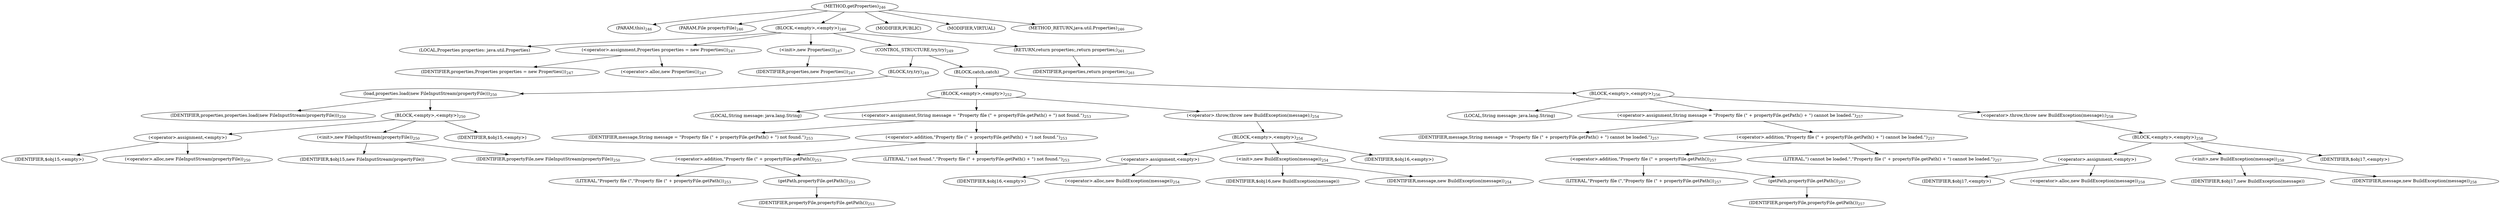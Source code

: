 digraph "getProperties" {  
"680" [label = <(METHOD,getProperties)<SUB>246</SUB>> ]
"681" [label = <(PARAM,this)<SUB>246</SUB>> ]
"682" [label = <(PARAM,File propertyFile)<SUB>246</SUB>> ]
"683" [label = <(BLOCK,&lt;empty&gt;,&lt;empty&gt;)<SUB>246</SUB>> ]
"57" [label = <(LOCAL,Properties properties: java.util.Properties)> ]
"684" [label = <(&lt;operator&gt;.assignment,Properties properties = new Properties())<SUB>247</SUB>> ]
"685" [label = <(IDENTIFIER,properties,Properties properties = new Properties())<SUB>247</SUB>> ]
"686" [label = <(&lt;operator&gt;.alloc,new Properties())<SUB>247</SUB>> ]
"687" [label = <(&lt;init&gt;,new Properties())<SUB>247</SUB>> ]
"56" [label = <(IDENTIFIER,properties,new Properties())<SUB>247</SUB>> ]
"688" [label = <(CONTROL_STRUCTURE,try,try)<SUB>249</SUB>> ]
"689" [label = <(BLOCK,try,try)<SUB>249</SUB>> ]
"690" [label = <(load,properties.load(new FileInputStream(propertyFile)))<SUB>250</SUB>> ]
"691" [label = <(IDENTIFIER,properties,properties.load(new FileInputStream(propertyFile)))<SUB>250</SUB>> ]
"692" [label = <(BLOCK,&lt;empty&gt;,&lt;empty&gt;)<SUB>250</SUB>> ]
"693" [label = <(&lt;operator&gt;.assignment,&lt;empty&gt;)> ]
"694" [label = <(IDENTIFIER,$obj15,&lt;empty&gt;)> ]
"695" [label = <(&lt;operator&gt;.alloc,new FileInputStream(propertyFile))<SUB>250</SUB>> ]
"696" [label = <(&lt;init&gt;,new FileInputStream(propertyFile))<SUB>250</SUB>> ]
"697" [label = <(IDENTIFIER,$obj15,new FileInputStream(propertyFile))> ]
"698" [label = <(IDENTIFIER,propertyFile,new FileInputStream(propertyFile))<SUB>250</SUB>> ]
"699" [label = <(IDENTIFIER,$obj15,&lt;empty&gt;)> ]
"700" [label = <(BLOCK,catch,catch)> ]
"701" [label = <(BLOCK,&lt;empty&gt;,&lt;empty&gt;)<SUB>252</SUB>> ]
"702" [label = <(LOCAL,String message: java.lang.String)> ]
"703" [label = <(&lt;operator&gt;.assignment,String message = &quot;Property file (&quot; + propertyFile.getPath() + &quot;) not found.&quot;)<SUB>253</SUB>> ]
"704" [label = <(IDENTIFIER,message,String message = &quot;Property file (&quot; + propertyFile.getPath() + &quot;) not found.&quot;)<SUB>253</SUB>> ]
"705" [label = <(&lt;operator&gt;.addition,&quot;Property file (&quot; + propertyFile.getPath() + &quot;) not found.&quot;)<SUB>253</SUB>> ]
"706" [label = <(&lt;operator&gt;.addition,&quot;Property file (&quot; + propertyFile.getPath())<SUB>253</SUB>> ]
"707" [label = <(LITERAL,&quot;Property file (&quot;,&quot;Property file (&quot; + propertyFile.getPath())<SUB>253</SUB>> ]
"708" [label = <(getPath,propertyFile.getPath())<SUB>253</SUB>> ]
"709" [label = <(IDENTIFIER,propertyFile,propertyFile.getPath())<SUB>253</SUB>> ]
"710" [label = <(LITERAL,&quot;) not found.&quot;,&quot;Property file (&quot; + propertyFile.getPath() + &quot;) not found.&quot;)<SUB>253</SUB>> ]
"711" [label = <(&lt;operator&gt;.throw,throw new BuildException(message);)<SUB>254</SUB>> ]
"712" [label = <(BLOCK,&lt;empty&gt;,&lt;empty&gt;)<SUB>254</SUB>> ]
"713" [label = <(&lt;operator&gt;.assignment,&lt;empty&gt;)> ]
"714" [label = <(IDENTIFIER,$obj16,&lt;empty&gt;)> ]
"715" [label = <(&lt;operator&gt;.alloc,new BuildException(message))<SUB>254</SUB>> ]
"716" [label = <(&lt;init&gt;,new BuildException(message))<SUB>254</SUB>> ]
"717" [label = <(IDENTIFIER,$obj16,new BuildException(message))> ]
"718" [label = <(IDENTIFIER,message,new BuildException(message))<SUB>254</SUB>> ]
"719" [label = <(IDENTIFIER,$obj16,&lt;empty&gt;)> ]
"720" [label = <(BLOCK,&lt;empty&gt;,&lt;empty&gt;)<SUB>256</SUB>> ]
"721" [label = <(LOCAL,String message: java.lang.String)> ]
"722" [label = <(&lt;operator&gt;.assignment,String message = &quot;Property file (&quot; + propertyFile.getPath() + &quot;) cannot be loaded.&quot;)<SUB>257</SUB>> ]
"723" [label = <(IDENTIFIER,message,String message = &quot;Property file (&quot; + propertyFile.getPath() + &quot;) cannot be loaded.&quot;)<SUB>257</SUB>> ]
"724" [label = <(&lt;operator&gt;.addition,&quot;Property file (&quot; + propertyFile.getPath() + &quot;) cannot be loaded.&quot;)<SUB>257</SUB>> ]
"725" [label = <(&lt;operator&gt;.addition,&quot;Property file (&quot; + propertyFile.getPath())<SUB>257</SUB>> ]
"726" [label = <(LITERAL,&quot;Property file (&quot;,&quot;Property file (&quot; + propertyFile.getPath())<SUB>257</SUB>> ]
"727" [label = <(getPath,propertyFile.getPath())<SUB>257</SUB>> ]
"728" [label = <(IDENTIFIER,propertyFile,propertyFile.getPath())<SUB>257</SUB>> ]
"729" [label = <(LITERAL,&quot;) cannot be loaded.&quot;,&quot;Property file (&quot; + propertyFile.getPath() + &quot;) cannot be loaded.&quot;)<SUB>257</SUB>> ]
"730" [label = <(&lt;operator&gt;.throw,throw new BuildException(message);)<SUB>258</SUB>> ]
"731" [label = <(BLOCK,&lt;empty&gt;,&lt;empty&gt;)<SUB>258</SUB>> ]
"732" [label = <(&lt;operator&gt;.assignment,&lt;empty&gt;)> ]
"733" [label = <(IDENTIFIER,$obj17,&lt;empty&gt;)> ]
"734" [label = <(&lt;operator&gt;.alloc,new BuildException(message))<SUB>258</SUB>> ]
"735" [label = <(&lt;init&gt;,new BuildException(message))<SUB>258</SUB>> ]
"736" [label = <(IDENTIFIER,$obj17,new BuildException(message))> ]
"737" [label = <(IDENTIFIER,message,new BuildException(message))<SUB>258</SUB>> ]
"738" [label = <(IDENTIFIER,$obj17,&lt;empty&gt;)> ]
"739" [label = <(RETURN,return properties;,return properties;)<SUB>261</SUB>> ]
"740" [label = <(IDENTIFIER,properties,return properties;)<SUB>261</SUB>> ]
"741" [label = <(MODIFIER,PUBLIC)> ]
"742" [label = <(MODIFIER,VIRTUAL)> ]
"743" [label = <(METHOD_RETURN,java.util.Properties)<SUB>246</SUB>> ]
  "680" -> "681" 
  "680" -> "682" 
  "680" -> "683" 
  "680" -> "741" 
  "680" -> "742" 
  "680" -> "743" 
  "683" -> "57" 
  "683" -> "684" 
  "683" -> "687" 
  "683" -> "688" 
  "683" -> "739" 
  "684" -> "685" 
  "684" -> "686" 
  "687" -> "56" 
  "688" -> "689" 
  "688" -> "700" 
  "689" -> "690" 
  "690" -> "691" 
  "690" -> "692" 
  "692" -> "693" 
  "692" -> "696" 
  "692" -> "699" 
  "693" -> "694" 
  "693" -> "695" 
  "696" -> "697" 
  "696" -> "698" 
  "700" -> "701" 
  "700" -> "720" 
  "701" -> "702" 
  "701" -> "703" 
  "701" -> "711" 
  "703" -> "704" 
  "703" -> "705" 
  "705" -> "706" 
  "705" -> "710" 
  "706" -> "707" 
  "706" -> "708" 
  "708" -> "709" 
  "711" -> "712" 
  "712" -> "713" 
  "712" -> "716" 
  "712" -> "719" 
  "713" -> "714" 
  "713" -> "715" 
  "716" -> "717" 
  "716" -> "718" 
  "720" -> "721" 
  "720" -> "722" 
  "720" -> "730" 
  "722" -> "723" 
  "722" -> "724" 
  "724" -> "725" 
  "724" -> "729" 
  "725" -> "726" 
  "725" -> "727" 
  "727" -> "728" 
  "730" -> "731" 
  "731" -> "732" 
  "731" -> "735" 
  "731" -> "738" 
  "732" -> "733" 
  "732" -> "734" 
  "735" -> "736" 
  "735" -> "737" 
  "739" -> "740" 
}
